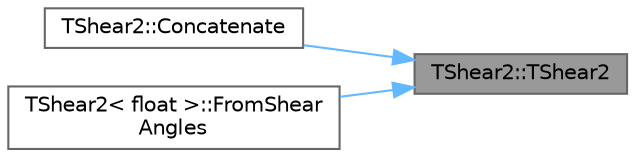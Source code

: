 digraph "TShear2::TShear2"
{
 // INTERACTIVE_SVG=YES
 // LATEX_PDF_SIZE
  bgcolor="transparent";
  edge [fontname=Helvetica,fontsize=10,labelfontname=Helvetica,labelfontsize=10];
  node [fontname=Helvetica,fontsize=10,shape=box,height=0.2,width=0.4];
  rankdir="RL";
  Node1 [id="Node000001",label="TShear2::TShear2",height=0.2,width=0.4,color="gray40", fillcolor="grey60", style="filled", fontcolor="black",tooltip="Ctor."];
  Node1 -> Node2 [id="edge1_Node000001_Node000002",dir="back",color="steelblue1",style="solid",tooltip=" "];
  Node2 [id="Node000002",label="TShear2::Concatenate",height=0.2,width=0.4,color="grey40", fillcolor="white", style="filled",URL="$d2/dbb/classTShear2.html#abbbb642cb05eba90529f1f0bd498754c",tooltip="Concatenate two shears."];
  Node1 -> Node3 [id="edge2_Node000001_Node000003",dir="back",color="steelblue1",style="solid",tooltip=" "];
  Node3 [id="Node000003",label="TShear2\< float \>::FromShear\lAngles",height=0.2,width=0.4,color="grey40", fillcolor="white", style="filled",URL="$d2/dbb/classTShear2.html#abd32ed6c808ee48852d7be64915fa4d0",tooltip=" "];
}
